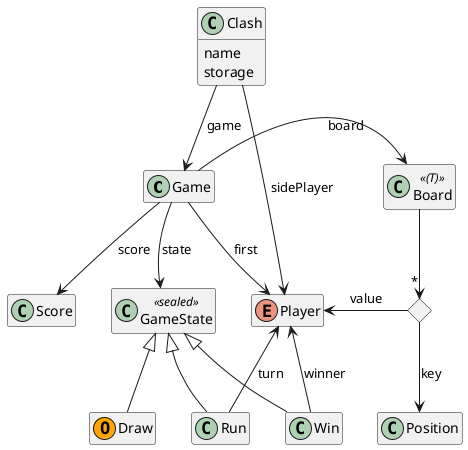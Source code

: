 @startuml
'https://plantuml.com/class-diagram

hide empty members

class Game {
}
enum Player

Game --> Player : first
Game -> Board : board

class Board <<(T)>>
<> MapEntry
Board --> "*" MapEntry
Player <- MapEntry : value
MapEntry --> Position : key

class GameState <<sealed>>
Game --> GameState : state
GameState <|-- Draw
GameState <|-- Run
GameState <|-- Win

class Draw <<(O,orange)>>
Player <-- Run : turn
Player <-- Win : winner

Game --> Score : score

Clash --> Game : game
class Clash {
  name
  storage
}
Clash --> Player : sidePlayer


@enduml
